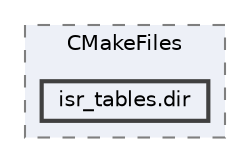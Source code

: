 digraph "build/zephyr/arch/common/CMakeFiles/isr_tables.dir"
{
 // LATEX_PDF_SIZE
  bgcolor="transparent";
  edge [fontname=Helvetica,fontsize=10,labelfontname=Helvetica,labelfontsize=10];
  node [fontname=Helvetica,fontsize=10,shape=box,height=0.2,width=0.4];
  compound=true
  subgraph clusterdir_76251e3f7d6dfb66cd0f040282384a38 {
    graph [ bgcolor="#edf0f7", pencolor="grey50", label="CMakeFiles", fontname=Helvetica,fontsize=10 style="filled,dashed", URL="dir_76251e3f7d6dfb66cd0f040282384a38.html",tooltip=""]
  dir_de2f0b1e0c7146d5dd6ca2f034b750f1 [label="isr_tables.dir", fillcolor="#edf0f7", color="grey25", style="filled,bold", URL="dir_de2f0b1e0c7146d5dd6ca2f034b750f1.html",tooltip=""];
  }
}
